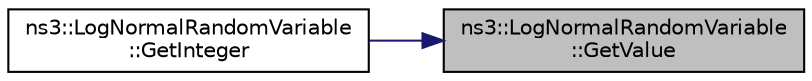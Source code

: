digraph "ns3::LogNormalRandomVariable::GetValue"
{
 // LATEX_PDF_SIZE
  edge [fontname="Helvetica",fontsize="10",labelfontname="Helvetica",labelfontsize="10"];
  node [fontname="Helvetica",fontsize="10",shape=record];
  rankdir="RL";
  Node1 [label="ns3::LogNormalRandomVariable\l::GetValue",height=0.2,width=0.4,color="black", fillcolor="grey75", style="filled", fontcolor="black",tooltip="Returns a random double from a log-normal distribution with the current mu and sigma."];
  Node1 -> Node2 [dir="back",color="midnightblue",fontsize="10",style="solid",fontname="Helvetica"];
  Node2 [label="ns3::LogNormalRandomVariable\l::GetInteger",height=0.2,width=0.4,color="black", fillcolor="white", style="filled",URL="$classns3_1_1_log_normal_random_variable.html#a13f6d7a6efe7faea646c5e0aa1b3d70e",tooltip="Returns a random unsigned integer from a log-normal distribution with the specified mu and sigma."];
}
